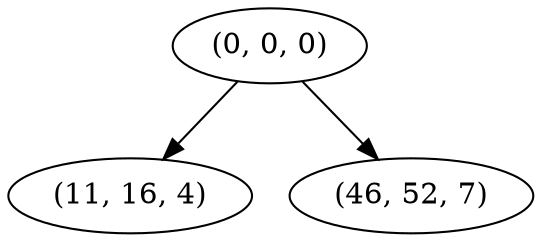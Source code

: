 digraph tree {
    "(0, 0, 0)";
    "(11, 16, 4)";
    "(46, 52, 7)";
    "(0, 0, 0)" -> "(11, 16, 4)";
    "(0, 0, 0)" -> "(46, 52, 7)";
}
